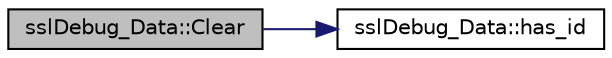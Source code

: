 digraph "sslDebug_Data::Clear"
{
 // INTERACTIVE_SVG=YES
  edge [fontname="Helvetica",fontsize="10",labelfontname="Helvetica",labelfontsize="10"];
  node [fontname="Helvetica",fontsize="10",shape=record];
  rankdir="LR";
  Node1 [label="sslDebug_Data::Clear",height=0.2,width=0.4,color="black", fillcolor="grey75", style="filled", fontcolor="black"];
  Node1 -> Node2 [color="midnightblue",fontsize="10",style="solid",fontname="Helvetica"];
  Node2 [label="sslDebug_Data::has_id",height=0.2,width=0.4,color="black", fillcolor="white", style="filled",URL="$d4/d17/classssl_debug___data.html#a5e0308f15fa19fca9f234c6a9a147753"];
}
